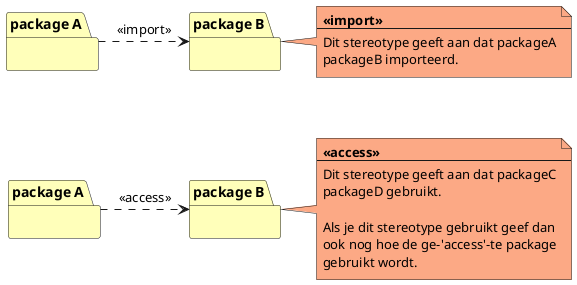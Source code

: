 @startuml
'https://plantuml.com/class-diagram

package "package A" as p1 #FFFFBA {}
package "package B" as p2 #FFFFBA {}

p1 .right.> p2 : <<import>>

package "package A" as p3 #FFFFBA {}
package "package B" as p4 #FFFFBA {}

p3 .right.> p4 : <<access>>

p1 -[hidden]down-> p2
p2 -[hidden]down-> p4

note right of p2 #FCA985
    **<<import>>**
    --
    Dit stereotype geeft aan dat packageA
    packageB importeerd.
end note

note right of p4 #FCA985
    **<<access>>**
    --
    Dit stereotype geeft aan dat packageC
    packageD gebruikt.

    Als je dit stereotype gebruikt geef dan
    ook nog hoe de ge-'access'-te package
    gebruikt wordt.
end note

@enduml